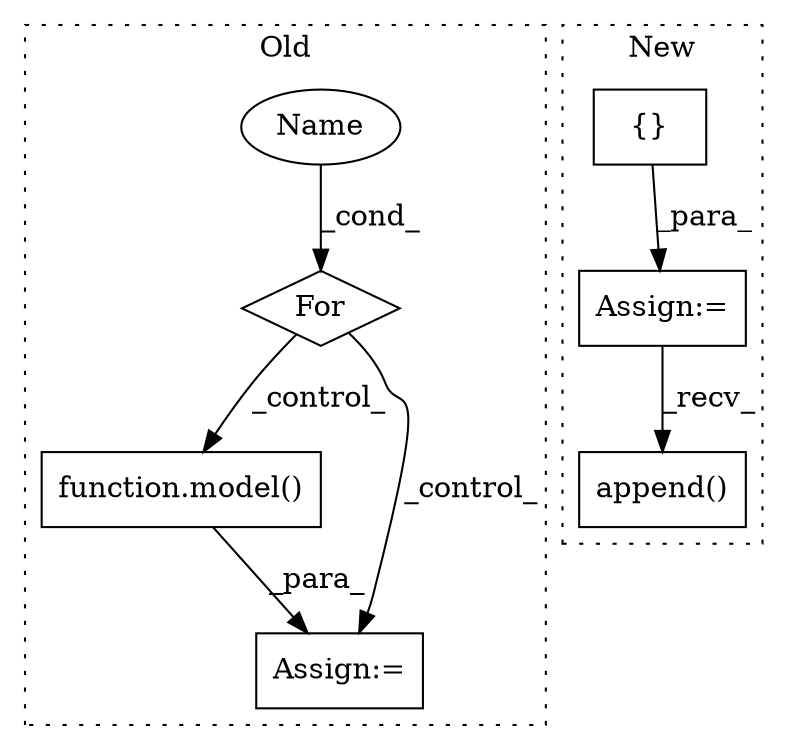 digraph G {
subgraph cluster0 {
1 [label="function.model()" a="75" s="1546,1560" l="6,1" shape="box"];
3 [label="Assign:=" a="68" s="1604" l="3" shape="box"];
5 [label="Name" a="87" s="1296" l="5" shape="ellipse"];
6 [label="For" a="107" s="1292,1311" l="4,14" shape="diamond"];
label = "Old";
style="dotted";
}
subgraph cluster1 {
2 [label="{}" a="59" s="1933,1933" l="2,1" shape="box"];
4 [label="Assign:=" a="68" s="1930" l="3" shape="box"];
7 [label="append()" a="75" s="2148,2175" l="20,1" shape="box"];
label = "New";
style="dotted";
}
1 -> 3 [label="_para_"];
2 -> 4 [label="_para_"];
4 -> 7 [label="_recv_"];
5 -> 6 [label="_cond_"];
6 -> 1 [label="_control_"];
6 -> 3 [label="_control_"];
}